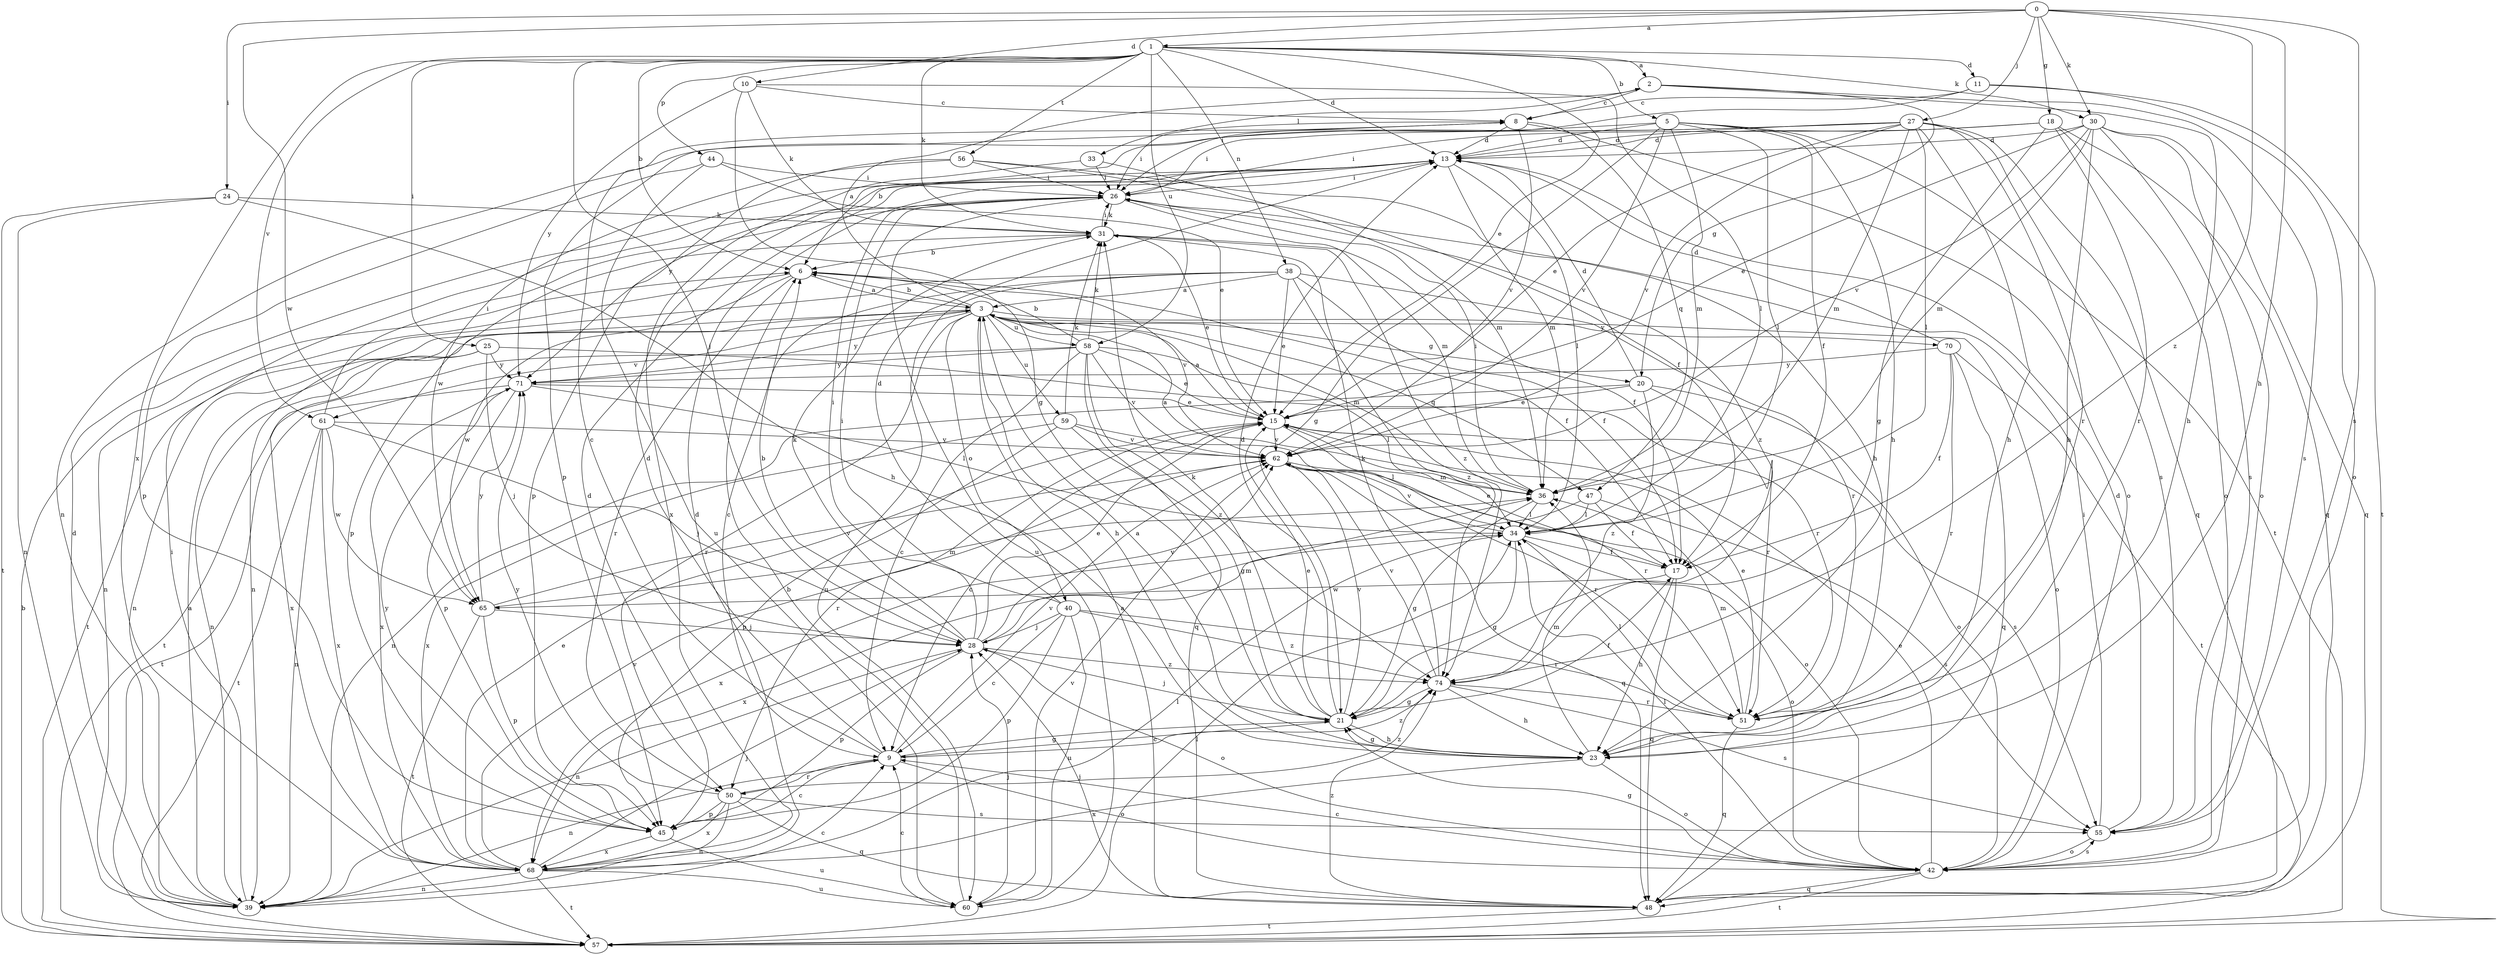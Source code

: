 strict digraph  {
0;
1;
2;
3;
5;
6;
8;
9;
10;
11;
13;
15;
17;
18;
20;
21;
23;
24;
25;
26;
27;
28;
30;
31;
33;
34;
36;
38;
39;
40;
42;
44;
45;
47;
48;
50;
51;
55;
56;
57;
58;
59;
60;
61;
62;
65;
68;
70;
71;
74;
0 -> 1  [label=a];
0 -> 10  [label=d];
0 -> 18  [label=g];
0 -> 23  [label=h];
0 -> 24  [label=i];
0 -> 27  [label=j];
0 -> 30  [label=k];
0 -> 55  [label=s];
0 -> 65  [label=w];
0 -> 74  [label=z];
1 -> 2  [label=a];
1 -> 5  [label=b];
1 -> 6  [label=b];
1 -> 11  [label=d];
1 -> 13  [label=d];
1 -> 15  [label=e];
1 -> 25  [label=i];
1 -> 28  [label=j];
1 -> 30  [label=k];
1 -> 31  [label=k];
1 -> 38  [label=n];
1 -> 44  [label=p];
1 -> 56  [label=t];
1 -> 58  [label=u];
1 -> 61  [label=v];
1 -> 68  [label=x];
2 -> 8  [label=c];
2 -> 20  [label=g];
2 -> 23  [label=h];
2 -> 33  [label=l];
2 -> 55  [label=s];
3 -> 2  [label=a];
3 -> 6  [label=b];
3 -> 20  [label=g];
3 -> 23  [label=h];
3 -> 36  [label=m];
3 -> 39  [label=n];
3 -> 40  [label=o];
3 -> 42  [label=o];
3 -> 47  [label=q];
3 -> 50  [label=r];
3 -> 57  [label=t];
3 -> 58  [label=u];
3 -> 59  [label=u];
3 -> 61  [label=v];
3 -> 70  [label=y];
3 -> 71  [label=y];
5 -> 6  [label=b];
5 -> 13  [label=d];
5 -> 17  [label=f];
5 -> 21  [label=g];
5 -> 23  [label=h];
5 -> 34  [label=l];
5 -> 36  [label=m];
5 -> 57  [label=t];
5 -> 62  [label=v];
6 -> 3  [label=a];
6 -> 17  [label=f];
6 -> 39  [label=n];
6 -> 50  [label=r];
6 -> 62  [label=v];
6 -> 65  [label=w];
8 -> 13  [label=d];
8 -> 26  [label=i];
8 -> 42  [label=o];
8 -> 45  [label=p];
8 -> 47  [label=q];
8 -> 62  [label=v];
9 -> 8  [label=c];
9 -> 13  [label=d];
9 -> 21  [label=g];
9 -> 39  [label=n];
9 -> 42  [label=o];
9 -> 50  [label=r];
9 -> 62  [label=v];
9 -> 74  [label=z];
10 -> 8  [label=c];
10 -> 21  [label=g];
10 -> 31  [label=k];
10 -> 34  [label=l];
10 -> 71  [label=y];
11 -> 8  [label=c];
11 -> 26  [label=i];
11 -> 42  [label=o];
11 -> 57  [label=t];
13 -> 26  [label=i];
13 -> 34  [label=l];
13 -> 36  [label=m];
13 -> 71  [label=y];
15 -> 3  [label=a];
15 -> 9  [label=c];
15 -> 34  [label=l];
15 -> 50  [label=r];
15 -> 55  [label=s];
15 -> 62  [label=v];
17 -> 15  [label=e];
17 -> 23  [label=h];
17 -> 48  [label=q];
17 -> 65  [label=w];
18 -> 13  [label=d];
18 -> 21  [label=g];
18 -> 26  [label=i];
18 -> 42  [label=o];
18 -> 48  [label=q];
18 -> 51  [label=r];
20 -> 13  [label=d];
20 -> 15  [label=e];
20 -> 39  [label=n];
20 -> 42  [label=o];
20 -> 51  [label=r];
20 -> 74  [label=z];
21 -> 9  [label=c];
21 -> 13  [label=d];
21 -> 15  [label=e];
21 -> 17  [label=f];
21 -> 23  [label=h];
21 -> 28  [label=j];
21 -> 31  [label=k];
21 -> 62  [label=v];
23 -> 3  [label=a];
23 -> 21  [label=g];
23 -> 36  [label=m];
23 -> 42  [label=o];
23 -> 68  [label=x];
24 -> 23  [label=h];
24 -> 31  [label=k];
24 -> 39  [label=n];
24 -> 57  [label=t];
25 -> 28  [label=j];
25 -> 39  [label=n];
25 -> 51  [label=r];
25 -> 68  [label=x];
25 -> 71  [label=y];
26 -> 31  [label=k];
26 -> 36  [label=m];
26 -> 60  [label=u];
26 -> 74  [label=z];
27 -> 13  [label=d];
27 -> 15  [label=e];
27 -> 23  [label=h];
27 -> 26  [label=i];
27 -> 34  [label=l];
27 -> 36  [label=m];
27 -> 39  [label=n];
27 -> 48  [label=q];
27 -> 51  [label=r];
27 -> 55  [label=s];
27 -> 62  [label=v];
28 -> 6  [label=b];
28 -> 15  [label=e];
28 -> 26  [label=i];
28 -> 31  [label=k];
28 -> 36  [label=m];
28 -> 39  [label=n];
28 -> 42  [label=o];
28 -> 45  [label=p];
28 -> 62  [label=v];
28 -> 74  [label=z];
30 -> 13  [label=d];
30 -> 15  [label=e];
30 -> 23  [label=h];
30 -> 36  [label=m];
30 -> 42  [label=o];
30 -> 48  [label=q];
30 -> 55  [label=s];
30 -> 62  [label=v];
31 -> 6  [label=b];
31 -> 15  [label=e];
31 -> 17  [label=f];
31 -> 26  [label=i];
31 -> 45  [label=p];
31 -> 74  [label=z];
33 -> 26  [label=i];
33 -> 36  [label=m];
33 -> 68  [label=x];
34 -> 17  [label=f];
34 -> 21  [label=g];
34 -> 42  [label=o];
34 -> 62  [label=v];
34 -> 68  [label=x];
36 -> 3  [label=a];
36 -> 21  [label=g];
36 -> 26  [label=i];
36 -> 34  [label=l];
38 -> 3  [label=a];
38 -> 9  [label=c];
38 -> 15  [label=e];
38 -> 17  [label=f];
38 -> 39  [label=n];
38 -> 51  [label=r];
38 -> 60  [label=u];
38 -> 74  [label=z];
39 -> 3  [label=a];
39 -> 9  [label=c];
39 -> 13  [label=d];
39 -> 26  [label=i];
40 -> 9  [label=c];
40 -> 13  [label=d];
40 -> 26  [label=i];
40 -> 28  [label=j];
40 -> 45  [label=p];
40 -> 51  [label=r];
40 -> 60  [label=u];
40 -> 74  [label=z];
42 -> 9  [label=c];
42 -> 15  [label=e];
42 -> 21  [label=g];
42 -> 34  [label=l];
42 -> 48  [label=q];
42 -> 55  [label=s];
42 -> 57  [label=t];
44 -> 15  [label=e];
44 -> 26  [label=i];
44 -> 45  [label=p];
44 -> 60  [label=u];
45 -> 9  [label=c];
45 -> 13  [label=d];
45 -> 60  [label=u];
45 -> 68  [label=x];
45 -> 71  [label=y];
47 -> 17  [label=f];
47 -> 34  [label=l];
47 -> 55  [label=s];
47 -> 68  [label=x];
48 -> 3  [label=a];
48 -> 28  [label=j];
48 -> 57  [label=t];
48 -> 74  [label=z];
50 -> 39  [label=n];
50 -> 45  [label=p];
50 -> 48  [label=q];
50 -> 55  [label=s];
50 -> 68  [label=x];
50 -> 71  [label=y];
50 -> 74  [label=z];
51 -> 15  [label=e];
51 -> 34  [label=l];
51 -> 36  [label=m];
51 -> 48  [label=q];
55 -> 13  [label=d];
55 -> 26  [label=i];
55 -> 42  [label=o];
56 -> 17  [label=f];
56 -> 23  [label=h];
56 -> 26  [label=i];
56 -> 45  [label=p];
56 -> 65  [label=w];
57 -> 6  [label=b];
57 -> 34  [label=l];
58 -> 6  [label=b];
58 -> 9  [label=c];
58 -> 15  [label=e];
58 -> 31  [label=k];
58 -> 34  [label=l];
58 -> 48  [label=q];
58 -> 57  [label=t];
58 -> 62  [label=v];
58 -> 71  [label=y];
58 -> 74  [label=z];
59 -> 21  [label=g];
59 -> 31  [label=k];
59 -> 45  [label=p];
59 -> 51  [label=r];
59 -> 62  [label=v];
59 -> 68  [label=x];
60 -> 6  [label=b];
60 -> 9  [label=c];
60 -> 28  [label=j];
60 -> 62  [label=v];
61 -> 26  [label=i];
61 -> 28  [label=j];
61 -> 39  [label=n];
61 -> 57  [label=t];
61 -> 62  [label=v];
61 -> 65  [label=w];
61 -> 68  [label=x];
62 -> 36  [label=m];
62 -> 42  [label=o];
62 -> 48  [label=q];
62 -> 51  [label=r];
65 -> 28  [label=j];
65 -> 36  [label=m];
65 -> 45  [label=p];
65 -> 57  [label=t];
65 -> 62  [label=v];
65 -> 71  [label=y];
68 -> 13  [label=d];
68 -> 15  [label=e];
68 -> 28  [label=j];
68 -> 34  [label=l];
68 -> 39  [label=n];
68 -> 57  [label=t];
68 -> 60  [label=u];
68 -> 62  [label=v];
70 -> 13  [label=d];
70 -> 17  [label=f];
70 -> 48  [label=q];
70 -> 51  [label=r];
70 -> 57  [label=t];
70 -> 71  [label=y];
71 -> 15  [label=e];
71 -> 34  [label=l];
71 -> 45  [label=p];
71 -> 57  [label=t];
71 -> 68  [label=x];
74 -> 21  [label=g];
74 -> 23  [label=h];
74 -> 31  [label=k];
74 -> 51  [label=r];
74 -> 55  [label=s];
74 -> 62  [label=v];
}
